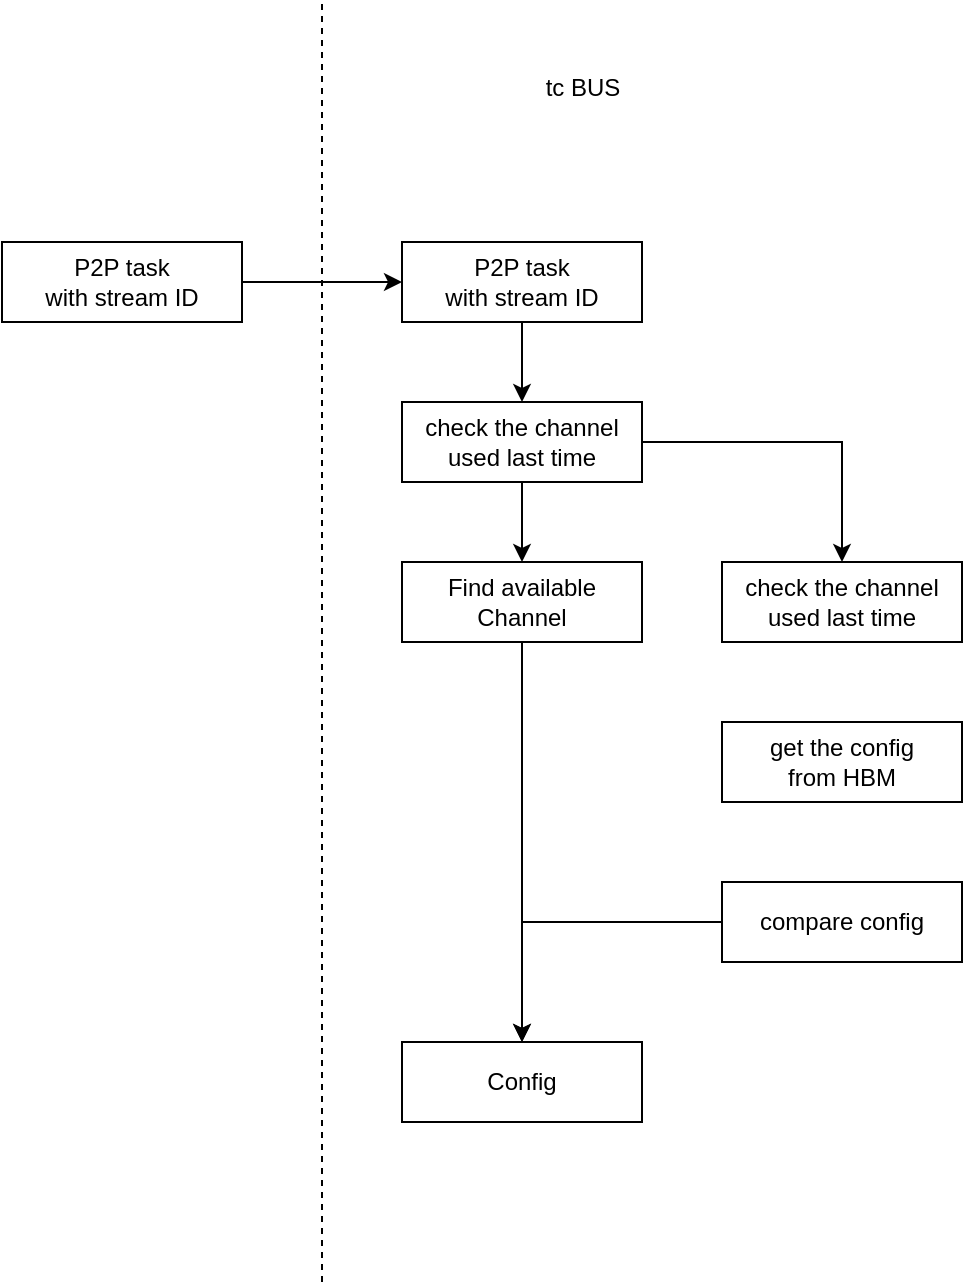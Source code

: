 <mxfile version="21.7.5" type="github">
  <diagram name="Page-1" id="HfpOXpwQql2t94BeDLET">
    <mxGraphModel dx="2074" dy="1144" grid="1" gridSize="10" guides="1" tooltips="1" connect="1" arrows="1" fold="1" page="1" pageScale="1" pageWidth="850" pageHeight="1100" math="0" shadow="0">
      <root>
        <mxCell id="0" />
        <mxCell id="1" parent="0" />
        <mxCell id="Exaalt7El9sxLW4z2eUL-5" value="" style="edgeStyle=orthogonalEdgeStyle;rounded=0;orthogonalLoop=1;jettySize=auto;html=1;" edge="1" parent="1" source="Exaalt7El9sxLW4z2eUL-1" target="Exaalt7El9sxLW4z2eUL-3">
          <mxGeometry relative="1" as="geometry" />
        </mxCell>
        <mxCell id="Exaalt7El9sxLW4z2eUL-1" value="P2P task&lt;br&gt;with stream ID" style="rounded=0;whiteSpace=wrap;html=1;" vertex="1" parent="1">
          <mxGeometry x="120" y="240" width="120" height="40" as="geometry" />
        </mxCell>
        <mxCell id="Exaalt7El9sxLW4z2eUL-2" value="" style="endArrow=none;dashed=1;html=1;rounded=0;" edge="1" parent="1">
          <mxGeometry width="50" height="50" relative="1" as="geometry">
            <mxPoint x="280" y="760" as="sourcePoint" />
            <mxPoint x="280" y="120" as="targetPoint" />
          </mxGeometry>
        </mxCell>
        <mxCell id="Exaalt7El9sxLW4z2eUL-7" value="" style="edgeStyle=orthogonalEdgeStyle;rounded=0;orthogonalLoop=1;jettySize=auto;html=1;" edge="1" parent="1" source="Exaalt7El9sxLW4z2eUL-3" target="Exaalt7El9sxLW4z2eUL-6">
          <mxGeometry relative="1" as="geometry" />
        </mxCell>
        <mxCell id="Exaalt7El9sxLW4z2eUL-3" value="P2P task&lt;br&gt;with stream ID" style="rounded=0;whiteSpace=wrap;html=1;" vertex="1" parent="1">
          <mxGeometry x="320" y="240" width="120" height="40" as="geometry" />
        </mxCell>
        <mxCell id="Exaalt7El9sxLW4z2eUL-4" value="tc BUS" style="text;html=1;align=center;verticalAlign=middle;resizable=0;points=[];autosize=1;strokeColor=none;fillColor=none;" vertex="1" parent="1">
          <mxGeometry x="380" y="148" width="60" height="30" as="geometry" />
        </mxCell>
        <mxCell id="Exaalt7El9sxLW4z2eUL-9" value="" style="edgeStyle=orthogonalEdgeStyle;rounded=0;orthogonalLoop=1;jettySize=auto;html=1;" edge="1" parent="1" source="Exaalt7El9sxLW4z2eUL-6" target="Exaalt7El9sxLW4z2eUL-8">
          <mxGeometry relative="1" as="geometry" />
        </mxCell>
        <mxCell id="Exaalt7El9sxLW4z2eUL-11" value="" style="edgeStyle=orthogonalEdgeStyle;rounded=0;orthogonalLoop=1;jettySize=auto;html=1;" edge="1" parent="1" source="Exaalt7El9sxLW4z2eUL-6" target="Exaalt7El9sxLW4z2eUL-10">
          <mxGeometry relative="1" as="geometry" />
        </mxCell>
        <mxCell id="Exaalt7El9sxLW4z2eUL-6" value="check the channel&lt;br&gt;used last time" style="rounded=0;whiteSpace=wrap;html=1;" vertex="1" parent="1">
          <mxGeometry x="320" y="320" width="120" height="40" as="geometry" />
        </mxCell>
        <mxCell id="Exaalt7El9sxLW4z2eUL-8" value="Find available Channel" style="rounded=0;whiteSpace=wrap;html=1;" vertex="1" parent="1">
          <mxGeometry x="320" y="400" width="120" height="40" as="geometry" />
        </mxCell>
        <mxCell id="Exaalt7El9sxLW4z2eUL-10" value="check the channel&lt;br&gt;used last time" style="rounded=0;whiteSpace=wrap;html=1;" vertex="1" parent="1">
          <mxGeometry x="480" y="400" width="120" height="40" as="geometry" />
        </mxCell>
        <mxCell id="Exaalt7El9sxLW4z2eUL-12" value="get the config &lt;br&gt;from HBM" style="rounded=0;whiteSpace=wrap;html=1;" vertex="1" parent="1">
          <mxGeometry x="480" y="480" width="120" height="40" as="geometry" />
        </mxCell>
        <mxCell id="Exaalt7El9sxLW4z2eUL-13" value="Config" style="rounded=0;whiteSpace=wrap;html=1;" vertex="1" parent="1">
          <mxGeometry x="320" y="640" width="120" height="40" as="geometry" />
        </mxCell>
        <mxCell id="Exaalt7El9sxLW4z2eUL-15" value="" style="edgeStyle=orthogonalEdgeStyle;rounded=0;orthogonalLoop=1;jettySize=auto;html=1;" edge="1" parent="1" source="Exaalt7El9sxLW4z2eUL-14" target="Exaalt7El9sxLW4z2eUL-13">
          <mxGeometry relative="1" as="geometry" />
        </mxCell>
        <mxCell id="Exaalt7El9sxLW4z2eUL-14" value="compare config" style="rounded=0;whiteSpace=wrap;html=1;" vertex="1" parent="1">
          <mxGeometry x="480" y="560" width="120" height="40" as="geometry" />
        </mxCell>
        <mxCell id="Exaalt7El9sxLW4z2eUL-16" value="" style="edgeStyle=orthogonalEdgeStyle;rounded=0;orthogonalLoop=1;jettySize=auto;html=1;exitX=0.5;exitY=1;exitDx=0;exitDy=0;entryX=0.5;entryY=0;entryDx=0;entryDy=0;" edge="1" parent="1" source="Exaalt7El9sxLW4z2eUL-8" target="Exaalt7El9sxLW4z2eUL-13">
          <mxGeometry relative="1" as="geometry">
            <mxPoint x="390" y="370" as="sourcePoint" />
            <mxPoint x="390" y="410" as="targetPoint" />
          </mxGeometry>
        </mxCell>
      </root>
    </mxGraphModel>
  </diagram>
</mxfile>
